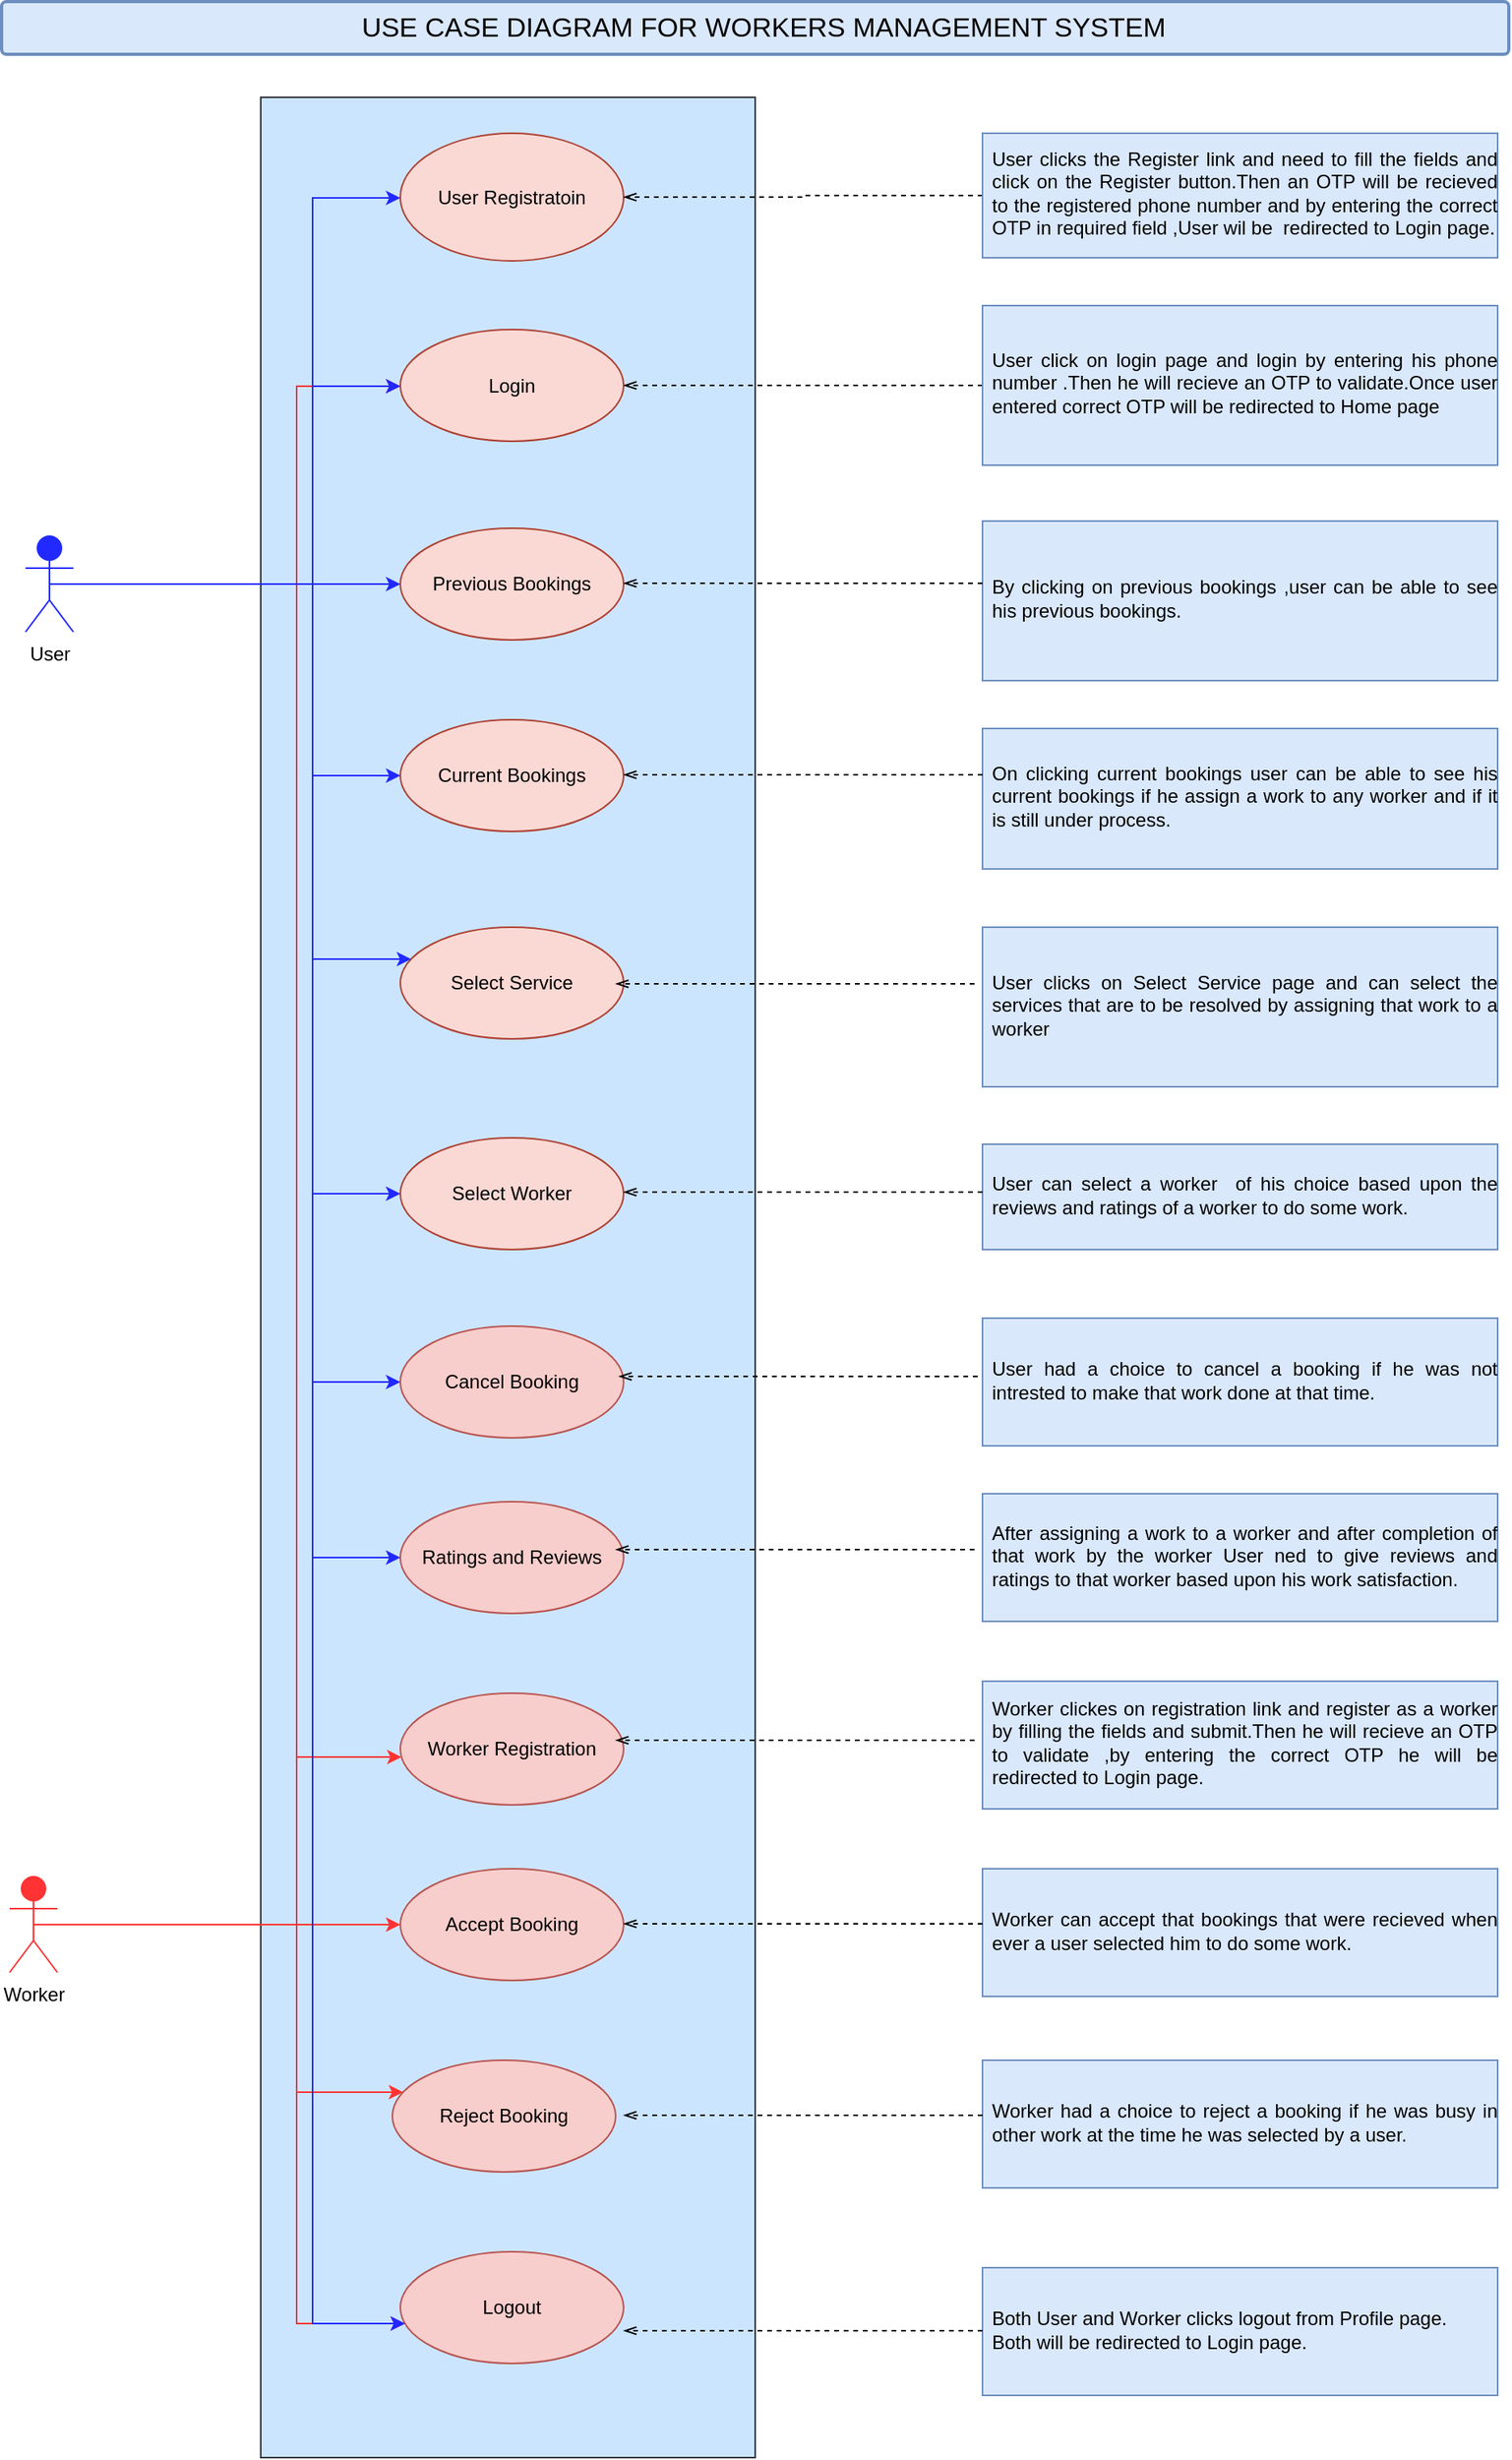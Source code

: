 <mxfile version="12.3.9" type="google" pages="1"><diagram id="I70rW_-SrY1oihONz1wA" name="Page-1"><mxGraphModel dx="3492" dy="614" grid="1" gridSize="10" guides="1" tooltips="1" connect="1" arrows="1" fold="1" page="1" pageScale="1" pageWidth="850" pageHeight="1100" math="0" shadow="0"><root><mxCell id="0"/><mxCell id="1" parent="0"/><mxCell id="2KM9hiYK3NlNrCXQ7_aS-2" value="" style="verticalLabelPosition=bottom;verticalAlign=top;html=1;shadow=0;dashed=0;strokeWidth=1;shape=mxgraph.ios.iBgFlat;strokeColor=#36393d;fillColor=#cce5ff;" vertex="1" parent="1"><mxGeometry x="-2362.5" y="80" width="310" height="1479" as="geometry"/></mxCell><mxCell id="2KM9hiYK3NlNrCXQ7_aS-5" value="User Registratoin" style="ellipse;whiteSpace=wrap;html=1;fillColor=#FAD9D5;strokeColor=#ae4132;" vertex="1" parent="1"><mxGeometry x="-2275" y="102.5" width="140" height="80" as="geometry"/></mxCell><mxCell id="2KM9hiYK3NlNrCXQ7_aS-83" style="edgeStyle=orthogonalEdgeStyle;rounded=0;orthogonalLoop=1;jettySize=auto;html=1;exitX=0.5;exitY=0.5;exitDx=0;exitDy=0;exitPerimeter=0;strokeColor=#FF3333;" edge="1" parent="1" source="2KM9hiYK3NlNrCXQ7_aS-6" target="2KM9hiYK3NlNrCXQ7_aS-16"><mxGeometry relative="1" as="geometry"><Array as="points"><mxPoint x="-2340" y="1225"/><mxPoint x="-2340" y="1475"/></Array></mxGeometry></mxCell><mxCell id="2KM9hiYK3NlNrCXQ7_aS-84" style="edgeStyle=orthogonalEdgeStyle;rounded=0;orthogonalLoop=1;jettySize=auto;html=1;exitX=0.5;exitY=0.5;exitDx=0;exitDy=0;exitPerimeter=0;strokeColor=#FF3333;" edge="1" parent="1" source="2KM9hiYK3NlNrCXQ7_aS-6" target="2KM9hiYK3NlNrCXQ7_aS-40"><mxGeometry relative="1" as="geometry"><Array as="points"><mxPoint x="-2340" y="1225"/><mxPoint x="-2340" y="1330"/></Array></mxGeometry></mxCell><mxCell id="2KM9hiYK3NlNrCXQ7_aS-86" style="edgeStyle=orthogonalEdgeStyle;rounded=0;orthogonalLoop=1;jettySize=auto;html=1;exitX=0.5;exitY=0.5;exitDx=0;exitDy=0;exitPerimeter=0;strokeColor=#FF3333;" edge="1" parent="1" source="2KM9hiYK3NlNrCXQ7_aS-6" target="2KM9hiYK3NlNrCXQ7_aS-39"><mxGeometry relative="1" as="geometry"/></mxCell><mxCell id="2KM9hiYK3NlNrCXQ7_aS-92" style="edgeStyle=orthogonalEdgeStyle;rounded=0;orthogonalLoop=1;jettySize=auto;html=1;exitX=0.5;exitY=0.5;exitDx=0;exitDy=0;exitPerimeter=0;strokeColor=#FF3333;" edge="1" parent="1" source="2KM9hiYK3NlNrCXQ7_aS-6" target="2KM9hiYK3NlNrCXQ7_aS-63"><mxGeometry relative="1" as="geometry"><Array as="points"><mxPoint x="-2340" y="1225"/><mxPoint x="-2340" y="1120"/></Array></mxGeometry></mxCell><mxCell id="2KM9hiYK3NlNrCXQ7_aS-96" style="edgeStyle=orthogonalEdgeStyle;rounded=0;orthogonalLoop=1;jettySize=auto;html=1;exitX=0.5;exitY=0.5;exitDx=0;exitDy=0;exitPerimeter=0;strokeColor=#FF3333;" edge="1" parent="1" source="2KM9hiYK3NlNrCXQ7_aS-6" target="2KM9hiYK3NlNrCXQ7_aS-7"><mxGeometry relative="1" as="geometry"><Array as="points"><mxPoint x="-2340" y="1225"/><mxPoint x="-2340" y="261"/></Array></mxGeometry></mxCell><mxCell id="2KM9hiYK3NlNrCXQ7_aS-6" value="Worker" style="shape=umlActor;verticalLabelPosition=bottom;labelBackgroundColor=#ffffff;verticalAlign=top;html=1;fillColor=#FF3333;strokeColor=#FF3333;" vertex="1" parent="1"><mxGeometry x="-2520" y="1195" width="30" height="60" as="geometry"/></mxCell><mxCell id="2KM9hiYK3NlNrCXQ7_aS-7" value="&lt;font style=&quot;font-size: 12px&quot;&gt;Login&lt;br&gt;&lt;/font&gt;" style="ellipse;whiteSpace=wrap;html=1;fillColor=#fad9d5;strokeColor=#ae4132;" vertex="1" parent="1"><mxGeometry x="-2275" y="225.5" width="140" height="70" as="geometry"/></mxCell><mxCell id="2KM9hiYK3NlNrCXQ7_aS-8" value="Previous Bookings" style="ellipse;whiteSpace=wrap;html=1;fillColor=#fad9d5;strokeColor=#ae4132;" vertex="1" parent="1"><mxGeometry x="-2275" y="350" width="140" height="70" as="geometry"/></mxCell><mxCell id="2KM9hiYK3NlNrCXQ7_aS-10" value="Select Service" style="ellipse;whiteSpace=wrap;html=1;fillColor=#fad9d5;strokeColor=#ae4132;" vertex="1" parent="1"><mxGeometry x="-2275" y="600" width="140" height="70" as="geometry"/></mxCell><mxCell id="2KM9hiYK3NlNrCXQ7_aS-11" value="Select Worker" style="ellipse;whiteSpace=wrap;html=1;fillColor=#fad9d5;strokeColor=#ae4132;" vertex="1" parent="1"><mxGeometry x="-2275" y="732" width="140" height="70" as="geometry"/></mxCell><mxCell id="2KM9hiYK3NlNrCXQ7_aS-12" value="Current Bookings" style="ellipse;whiteSpace=wrap;html=1;fillColor=#fad9d5;strokeColor=#ae4132;" vertex="1" parent="1"><mxGeometry x="-2275" y="470" width="140" height="70" as="geometry"/></mxCell><mxCell id="2KM9hiYK3NlNrCXQ7_aS-14" value="Cancel Booking" style="ellipse;whiteSpace=wrap;html=1;fillColor=#f8cecc;strokeColor=#b85450;" vertex="1" parent="1"><mxGeometry x="-2275" y="850" width="140" height="70" as="geometry"/></mxCell><mxCell id="2KM9hiYK3NlNrCXQ7_aS-15" value="Ratings and Reviews" style="ellipse;whiteSpace=wrap;html=1;fillColor=#f8cecc;strokeColor=#b85450;" vertex="1" parent="1"><mxGeometry x="-2275" y="960" width="140" height="70" as="geometry"/></mxCell><mxCell id="2KM9hiYK3NlNrCXQ7_aS-16" value="Logout" style="ellipse;whiteSpace=wrap;html=1;fillColor=#f8cecc;strokeColor=#b85450;" vertex="1" parent="1"><mxGeometry x="-2275" y="1430" width="140" height="70" as="geometry"/></mxCell><mxCell id="2KM9hiYK3NlNrCXQ7_aS-17" value="&lt;font color=&quot;#000000&quot; style=&quot;font-size: 17px&quot;&gt;&amp;nbsp;USE CASE DIAGRAM FOR WORKERS MANAGEMENT SYSTEM&lt;/font&gt;" style="rounded=1;arcSize=9;fillColor=#dae8fc;align=center;spacingLeft=5;strokeColor=#6c8ebf;html=1;strokeWidth=2;fontSize=12" vertex="1" parent="1"><mxGeometry x="-2525" y="20" width="945" height="33" as="geometry"/></mxCell><mxCell id="2KM9hiYK3NlNrCXQ7_aS-18" style="edgeStyle=orthogonalEdgeStyle;rounded=0;orthogonalLoop=1;jettySize=auto;html=1;fontSize=12;fontColor=none;dashed=1;endArrow=openThin;endFill=0;" edge="1" parent="1" source="2KM9hiYK3NlNrCXQ7_aS-19" target="2KM9hiYK3NlNrCXQ7_aS-5"><mxGeometry relative="1" as="geometry"/></mxCell><mxCell id="2KM9hiYK3NlNrCXQ7_aS-19" value="&lt;div style=&quot;text-align: justify&quot;&gt;&lt;span&gt;User clicks the Register link and need to&lt;/span&gt;&lt;span&gt;&amp;nbsp;fill the fields and click on the Register button.Then an OTP will be recieved to the registered phone number and by entering the correct OTP in required field ,&lt;/span&gt;&lt;span&gt;User wil be&amp;nbsp; redirected to Login page.&lt;/span&gt;&lt;/div&gt;" style="strokeWidth=1;shadow=0;dashed=0;align=center;html=1;shape=mxgraph.mockup.text.textBox;fillColor=#dae8fc;align=left;fontSize=12;spacingLeft=4;spacingTop=-3;strokeColor=#6c8ebf;mainText=;labelBorderColor=none;whiteSpace=wrap;" vertex="1" parent="1"><mxGeometry x="-1910" y="102.5" width="323" height="78" as="geometry"/></mxCell><mxCell id="2KM9hiYK3NlNrCXQ7_aS-20" style="edgeStyle=orthogonalEdgeStyle;rounded=0;orthogonalLoop=1;jettySize=auto;html=1;dashed=1;endArrow=openThin;endFill=0;fontSize=12;fontColor=none;" edge="1" parent="1" source="2KM9hiYK3NlNrCXQ7_aS-21" target="2KM9hiYK3NlNrCXQ7_aS-7"><mxGeometry relative="1" as="geometry"/></mxCell><mxCell id="2KM9hiYK3NlNrCXQ7_aS-21" value="&lt;div style=&quot;text-align: justify&quot;&gt;User click on login page and login by entering his phone number .Then he will recieve an OTP to validate.Once user entered correct OTP will be redirected to Home page&amp;nbsp;&lt;/div&gt;" style="strokeWidth=1;shadow=0;dashed=0;align=center;html=1;shape=mxgraph.mockup.text.textBox;fillColor=#dae8fc;align=left;fontSize=12;spacingLeft=4;spacingTop=-3;strokeColor=#6c8ebf;mainText=;labelBorderColor=none;whiteSpace=wrap;" vertex="1" parent="1"><mxGeometry x="-1910" y="210.5" width="323" height="100" as="geometry"/></mxCell><mxCell id="2KM9hiYK3NlNrCXQ7_aS-23" value="&lt;div style=&quot;text-align: justify&quot;&gt;By clicking on previous bookings ,user can be able to see his previous bookings.&lt;/div&gt;" style="strokeWidth=1;shadow=0;dashed=0;align=center;html=1;shape=mxgraph.mockup.text.textBox;fillColor=#dae8fc;align=left;fontSize=12;spacingLeft=4;spacingTop=-3;strokeColor=#6c8ebf;mainText=;labelBorderColor=none;whiteSpace=wrap;" vertex="1" parent="1"><mxGeometry x="-1910" y="345.5" width="323" height="100" as="geometry"/></mxCell><mxCell id="2KM9hiYK3NlNrCXQ7_aS-25" value="&lt;div style=&quot;text-align: justify&quot;&gt;On clicking current bookings user can be able to see his current bookings if he assign a work to any worker and if it is still under process.&lt;/div&gt;" style="strokeWidth=1;shadow=0;dashed=0;align=center;html=1;shape=mxgraph.mockup.text.textBox;fillColor=#dae8fc;align=left;fontSize=12;spacingLeft=4;spacingTop=-3;strokeColor=#6c8ebf;mainText=;labelBorderColor=none;whiteSpace=wrap;" vertex="1" parent="1"><mxGeometry x="-1910" y="475.5" width="323" height="88" as="geometry"/></mxCell><mxCell id="2KM9hiYK3NlNrCXQ7_aS-27" value="&lt;div style=&quot;text-align: justify&quot;&gt;User clicks on Select Service page and can select the services that are to be resolved by assigning that work to a worker&lt;/div&gt;" style="strokeWidth=1;shadow=0;dashed=0;align=center;html=1;shape=mxgraph.mockup.text.textBox;fillColor=#dae8fc;align=left;fontSize=12;spacingLeft=4;spacingTop=-3;strokeColor=#6c8ebf;mainText=;labelBorderColor=none;whiteSpace=wrap;" vertex="1" parent="1"><mxGeometry x="-1910" y="600" width="323" height="100" as="geometry"/></mxCell><mxCell id="2KM9hiYK3NlNrCXQ7_aS-29" value="&lt;div style=&quot;text-align: justify&quot;&gt;User can select a worker&amp;nbsp; of his choice based upon the reviews and ratings of a worker to do some work.&lt;/div&gt;" style="strokeWidth=1;shadow=0;dashed=0;align=center;html=1;shape=mxgraph.mockup.text.textBox;fillColor=#dae8fc;align=left;fontSize=12;spacingLeft=4;spacingTop=-3;strokeColor=#6c8ebf;mainText=;labelBorderColor=none;whiteSpace=wrap;" vertex="1" parent="1"><mxGeometry x="-1910" y="736" width="323" height="66" as="geometry"/></mxCell><mxCell id="2KM9hiYK3NlNrCXQ7_aS-31" value="&lt;div style=&quot;text-align: justify&quot;&gt;User had a choice to cancel a booking if he was not intrested to make that work done at that time.&lt;/div&gt;" style="strokeWidth=1;shadow=0;dashed=0;align=center;html=1;shape=mxgraph.mockup.text.textBox;fillColor=#dae8fc;align=left;fontSize=12;spacingLeft=4;spacingTop=-3;strokeColor=#6c8ebf;mainText=;labelBorderColor=none;whiteSpace=wrap;" vertex="1" parent="1"><mxGeometry x="-1910" y="845" width="323" height="80" as="geometry"/></mxCell><mxCell id="2KM9hiYK3NlNrCXQ7_aS-33" value="&lt;div style=&quot;text-align: justify&quot;&gt;After assigning a work to a worker and after completion of that work by the worker User ned to give reviews and ratings to that worker based upon his work satisfaction.&lt;/div&gt;" style="strokeWidth=1;shadow=0;dashed=0;align=center;html=1;shape=mxgraph.mockup.text.textBox;fillColor=#dae8fc;align=left;fontSize=12;spacingLeft=4;spacingTop=-3;strokeColor=#6c8ebf;mainText=;labelBorderColor=none;whiteSpace=wrap;" vertex="1" parent="1"><mxGeometry x="-1910" y="955" width="323" height="80" as="geometry"/></mxCell><mxCell id="2KM9hiYK3NlNrCXQ7_aS-34" value="&lt;div style=&quot;text-align: justify&quot;&gt;Worker can accept that bookings that were recieved when ever a user selected him to do some work.&lt;/div&gt;" style="strokeWidth=1;shadow=0;dashed=0;align=center;html=1;shape=mxgraph.mockup.text.textBox;fillColor=#dae8fc;align=left;fontSize=12;spacingLeft=4;spacingTop=-3;strokeColor=#6c8ebf;mainText=;labelBorderColor=none;whiteSpace=wrap;" vertex="1" parent="1"><mxGeometry x="-1910" y="1190" width="323" height="80" as="geometry"/></mxCell><mxCell id="2KM9hiYK3NlNrCXQ7_aS-72" style="edgeStyle=orthogonalEdgeStyle;rounded=0;orthogonalLoop=1;jettySize=auto;html=1;exitX=0.5;exitY=0.5;exitDx=0;exitDy=0;exitPerimeter=0;strokeColor=#2129FF;" edge="1" parent="1" source="2KM9hiYK3NlNrCXQ7_aS-37" target="2KM9hiYK3NlNrCXQ7_aS-5"><mxGeometry relative="1" as="geometry"><Array as="points"><mxPoint x="-2330" y="385"/><mxPoint x="-2330" y="143"/></Array></mxGeometry></mxCell><mxCell id="2KM9hiYK3NlNrCXQ7_aS-73" style="edgeStyle=orthogonalEdgeStyle;rounded=0;orthogonalLoop=1;jettySize=auto;html=1;exitX=0.5;exitY=0.5;exitDx=0;exitDy=0;exitPerimeter=0;strokeColor=#2129FF;" edge="1" parent="1" source="2KM9hiYK3NlNrCXQ7_aS-37" target="2KM9hiYK3NlNrCXQ7_aS-7"><mxGeometry relative="1" as="geometry"><Array as="points"><mxPoint x="-2330" y="385"/><mxPoint x="-2330" y="261"/></Array></mxGeometry></mxCell><mxCell id="2KM9hiYK3NlNrCXQ7_aS-75" style="edgeStyle=orthogonalEdgeStyle;rounded=0;orthogonalLoop=1;jettySize=auto;html=1;exitX=0.5;exitY=0.5;exitDx=0;exitDy=0;exitPerimeter=0;strokeColor=#2129FF;" edge="1" parent="1" source="2KM9hiYK3NlNrCXQ7_aS-37" target="2KM9hiYK3NlNrCXQ7_aS-8"><mxGeometry relative="1" as="geometry"/></mxCell><mxCell id="2KM9hiYK3NlNrCXQ7_aS-76" style="edgeStyle=orthogonalEdgeStyle;rounded=0;orthogonalLoop=1;jettySize=auto;html=1;exitX=0.5;exitY=0.5;exitDx=0;exitDy=0;exitPerimeter=0;strokeColor=#2129FF;" edge="1" parent="1" source="2KM9hiYK3NlNrCXQ7_aS-37" target="2KM9hiYK3NlNrCXQ7_aS-12"><mxGeometry relative="1" as="geometry"><Array as="points"><mxPoint x="-2330" y="385"/><mxPoint x="-2330" y="505"/></Array></mxGeometry></mxCell><mxCell id="2KM9hiYK3NlNrCXQ7_aS-77" style="edgeStyle=orthogonalEdgeStyle;rounded=0;orthogonalLoop=1;jettySize=auto;html=1;exitX=0.5;exitY=0.5;exitDx=0;exitDy=0;exitPerimeter=0;strokeColor=#2129FF;" edge="1" parent="1" source="2KM9hiYK3NlNrCXQ7_aS-37" target="2KM9hiYK3NlNrCXQ7_aS-10"><mxGeometry relative="1" as="geometry"><Array as="points"><mxPoint x="-2330" y="385"/><mxPoint x="-2330" y="620"/></Array></mxGeometry></mxCell><mxCell id="2KM9hiYK3NlNrCXQ7_aS-79" style="edgeStyle=orthogonalEdgeStyle;rounded=0;orthogonalLoop=1;jettySize=auto;html=1;exitX=0.5;exitY=0.5;exitDx=0;exitDy=0;exitPerimeter=0;strokeColor=#2129FF;" edge="1" parent="1" source="2KM9hiYK3NlNrCXQ7_aS-37" target="2KM9hiYK3NlNrCXQ7_aS-11"><mxGeometry relative="1" as="geometry"><Array as="points"><mxPoint x="-2330" y="385"/><mxPoint x="-2330" y="767"/></Array></mxGeometry></mxCell><mxCell id="2KM9hiYK3NlNrCXQ7_aS-80" style="edgeStyle=orthogonalEdgeStyle;rounded=0;orthogonalLoop=1;jettySize=auto;html=1;exitX=0.5;exitY=0.5;exitDx=0;exitDy=0;exitPerimeter=0;strokeColor=#2129FF;" edge="1" parent="1" source="2KM9hiYK3NlNrCXQ7_aS-37" target="2KM9hiYK3NlNrCXQ7_aS-14"><mxGeometry relative="1" as="geometry"><Array as="points"><mxPoint x="-2330" y="385"/><mxPoint x="-2330" y="885"/></Array></mxGeometry></mxCell><mxCell id="2KM9hiYK3NlNrCXQ7_aS-81" style="edgeStyle=orthogonalEdgeStyle;rounded=0;orthogonalLoop=1;jettySize=auto;html=1;exitX=0.5;exitY=0.5;exitDx=0;exitDy=0;exitPerimeter=0;strokeColor=#2129FF;" edge="1" parent="1" source="2KM9hiYK3NlNrCXQ7_aS-37" target="2KM9hiYK3NlNrCXQ7_aS-15"><mxGeometry relative="1" as="geometry"><Array as="points"><mxPoint x="-2330" y="385"/><mxPoint x="-2330" y="995"/></Array></mxGeometry></mxCell><mxCell id="2KM9hiYK3NlNrCXQ7_aS-94" style="edgeStyle=orthogonalEdgeStyle;rounded=0;orthogonalLoop=1;jettySize=auto;html=1;exitX=0.5;exitY=0.5;exitDx=0;exitDy=0;exitPerimeter=0;strokeColor=#2129FF;" edge="1" parent="1" source="2KM9hiYK3NlNrCXQ7_aS-37" target="2KM9hiYK3NlNrCXQ7_aS-16"><mxGeometry relative="1" as="geometry"><Array as="points"><mxPoint x="-2330" y="385"/><mxPoint x="-2330" y="1475"/></Array></mxGeometry></mxCell><mxCell id="2KM9hiYK3NlNrCXQ7_aS-37" value="User" style="shape=umlActor;verticalLabelPosition=bottom;labelBackgroundColor=#ffffff;verticalAlign=top;html=1;outlineConnect=0;fillColor=#2129FF;strokeColor=#2129FF;" vertex="1" parent="1"><mxGeometry x="-2510" y="355" width="30" height="60" as="geometry"/></mxCell><mxCell id="2KM9hiYK3NlNrCXQ7_aS-39" value="Accept Booking" style="ellipse;whiteSpace=wrap;html=1;fillColor=#f8cecc;strokeColor=#b85450;" vertex="1" parent="1"><mxGeometry x="-2275" y="1190" width="140" height="70" as="geometry"/></mxCell><mxCell id="2KM9hiYK3NlNrCXQ7_aS-40" value="Reject Booking" style="ellipse;whiteSpace=wrap;html=1;fillColor=#f8cecc;strokeColor=#b85450;" vertex="1" parent="1"><mxGeometry x="-2280" y="1310" width="140" height="70" as="geometry"/></mxCell><mxCell id="2KM9hiYK3NlNrCXQ7_aS-48" value="&lt;div style=&quot;text-align: justify&quot;&gt;Worker had a choice to reject a booking if he was busy in other work at the time he was selected by a user.&lt;/div&gt;" style="strokeWidth=1;shadow=0;dashed=0;align=center;html=1;shape=mxgraph.mockup.text.textBox;fillColor=#dae8fc;align=left;fontSize=12;spacingLeft=4;spacingTop=-3;strokeColor=#6c8ebf;mainText=;labelBorderColor=none;whiteSpace=wrap;" vertex="1" parent="1"><mxGeometry x="-1910" y="1310" width="323" height="80" as="geometry"/></mxCell><mxCell id="2KM9hiYK3NlNrCXQ7_aS-49" value="&lt;div style=&quot;text-align: justify&quot;&gt;Both User and Worker clicks logout from Profile page.&lt;/div&gt;&lt;div style=&quot;text-align: justify&quot;&gt;Both will be redirected to Login page.&lt;/div&gt;" style="strokeWidth=1;shadow=0;dashed=0;align=center;html=1;shape=mxgraph.mockup.text.textBox;fillColor=#dae8fc;align=left;fontSize=12;spacingLeft=4;spacingTop=-3;strokeColor=#6c8ebf;mainText=;labelBorderColor=none;whiteSpace=wrap;" vertex="1" parent="1"><mxGeometry x="-1910" y="1440" width="323" height="80" as="geometry"/></mxCell><mxCell id="2KM9hiYK3NlNrCXQ7_aS-51" style="edgeStyle=orthogonalEdgeStyle;rounded=0;orthogonalLoop=1;jettySize=auto;html=1;dashed=1;endArrow=openThin;endFill=0;fontSize=12;fontColor=none;" edge="1" parent="1"><mxGeometry relative="1" as="geometry"><mxPoint x="-1910" y="384.5" as="sourcePoint"/><mxPoint x="-2135" y="384.5" as="targetPoint"/></mxGeometry></mxCell><mxCell id="2KM9hiYK3NlNrCXQ7_aS-52" style="edgeStyle=orthogonalEdgeStyle;rounded=0;orthogonalLoop=1;jettySize=auto;html=1;dashed=1;endArrow=openThin;endFill=0;fontSize=12;fontColor=none;" edge="1" parent="1"><mxGeometry relative="1" as="geometry"><mxPoint x="-1910" y="504.5" as="sourcePoint"/><mxPoint x="-2135" y="504.5" as="targetPoint"/></mxGeometry></mxCell><mxCell id="2KM9hiYK3NlNrCXQ7_aS-53" style="edgeStyle=orthogonalEdgeStyle;rounded=0;orthogonalLoop=1;jettySize=auto;html=1;dashed=1;endArrow=openThin;endFill=0;fontSize=12;fontColor=none;" edge="1" parent="1"><mxGeometry relative="1" as="geometry"><mxPoint x="-1915" y="635.5" as="sourcePoint"/><mxPoint x="-2140" y="635.5" as="targetPoint"/></mxGeometry></mxCell><mxCell id="2KM9hiYK3NlNrCXQ7_aS-54" style="edgeStyle=orthogonalEdgeStyle;rounded=0;orthogonalLoop=1;jettySize=auto;html=1;dashed=1;endArrow=openThin;endFill=0;fontSize=12;fontColor=none;" edge="1" parent="1"><mxGeometry relative="1" as="geometry"><mxPoint x="-1910" y="766" as="sourcePoint"/><mxPoint x="-2135" y="766" as="targetPoint"/></mxGeometry></mxCell><mxCell id="2KM9hiYK3NlNrCXQ7_aS-55" style="edgeStyle=orthogonalEdgeStyle;rounded=0;orthogonalLoop=1;jettySize=auto;html=1;dashed=1;endArrow=openThin;endFill=0;fontSize=12;fontColor=none;" edge="1" parent="1"><mxGeometry relative="1" as="geometry"><mxPoint x="-1913" y="881.5" as="sourcePoint"/><mxPoint x="-2138" y="881.5" as="targetPoint"/></mxGeometry></mxCell><mxCell id="2KM9hiYK3NlNrCXQ7_aS-56" style="edgeStyle=orthogonalEdgeStyle;rounded=0;orthogonalLoop=1;jettySize=auto;html=1;dashed=1;endArrow=openThin;endFill=0;fontSize=12;fontColor=none;" edge="1" parent="1"><mxGeometry relative="1" as="geometry"><mxPoint x="-1915" y="990" as="sourcePoint"/><mxPoint x="-2140" y="990" as="targetPoint"/></mxGeometry></mxCell><mxCell id="2KM9hiYK3NlNrCXQ7_aS-57" style="edgeStyle=orthogonalEdgeStyle;rounded=0;orthogonalLoop=1;jettySize=auto;html=1;dashed=1;endArrow=openThin;endFill=0;fontSize=12;fontColor=none;" edge="1" parent="1"><mxGeometry relative="1" as="geometry"><mxPoint x="-1910" y="1224.5" as="sourcePoint"/><mxPoint x="-2135" y="1224.5" as="targetPoint"/></mxGeometry></mxCell><mxCell id="2KM9hiYK3NlNrCXQ7_aS-58" style="edgeStyle=orthogonalEdgeStyle;rounded=0;orthogonalLoop=1;jettySize=auto;html=1;dashed=1;endArrow=openThin;endFill=0;fontSize=12;fontColor=none;" edge="1" parent="1"><mxGeometry relative="1" as="geometry"><mxPoint x="-1910" y="1344.5" as="sourcePoint"/><mxPoint x="-2135" y="1344.5" as="targetPoint"/></mxGeometry></mxCell><mxCell id="2KM9hiYK3NlNrCXQ7_aS-59" style="edgeStyle=orthogonalEdgeStyle;rounded=0;orthogonalLoop=1;jettySize=auto;html=1;dashed=1;endArrow=openThin;endFill=0;fontSize=12;fontColor=none;" edge="1" parent="1"><mxGeometry relative="1" as="geometry"><mxPoint x="-1910" y="1479.5" as="sourcePoint"/><mxPoint x="-2135" y="1479.5" as="targetPoint"/></mxGeometry></mxCell><mxCell id="2KM9hiYK3NlNrCXQ7_aS-63" value="Worker Registration" style="ellipse;whiteSpace=wrap;html=1;fillColor=#f8cecc;strokeColor=#b85450;" vertex="1" parent="1"><mxGeometry x="-2275" y="1080" width="140" height="70" as="geometry"/></mxCell><mxCell id="2KM9hiYK3NlNrCXQ7_aS-64" value="&lt;div style=&quot;text-align: justify&quot;&gt;Worker clickes on registration link and register as a worker by filling the fields and submit.Then he will recieve an OTP to validate ,by entering the correct OTP he will be redirected to Login page.&lt;/div&gt;" style="strokeWidth=1;shadow=0;dashed=0;align=center;html=1;shape=mxgraph.mockup.text.textBox;fillColor=#dae8fc;align=left;fontSize=12;spacingLeft=4;spacingTop=-3;strokeColor=#6c8ebf;mainText=;labelBorderColor=none;whiteSpace=wrap;" vertex="1" parent="1"><mxGeometry x="-1910" y="1072.5" width="323" height="80" as="geometry"/></mxCell><mxCell id="2KM9hiYK3NlNrCXQ7_aS-65" style="edgeStyle=orthogonalEdgeStyle;rounded=0;orthogonalLoop=1;jettySize=auto;html=1;dashed=1;endArrow=openThin;endFill=0;fontSize=12;fontColor=none;" edge="1" parent="1"><mxGeometry relative="1" as="geometry"><mxPoint x="-1915" y="1109.5" as="sourcePoint"/><mxPoint x="-2140" y="1109.5" as="targetPoint"/></mxGeometry></mxCell></root></mxGraphModel></diagram></mxfile>